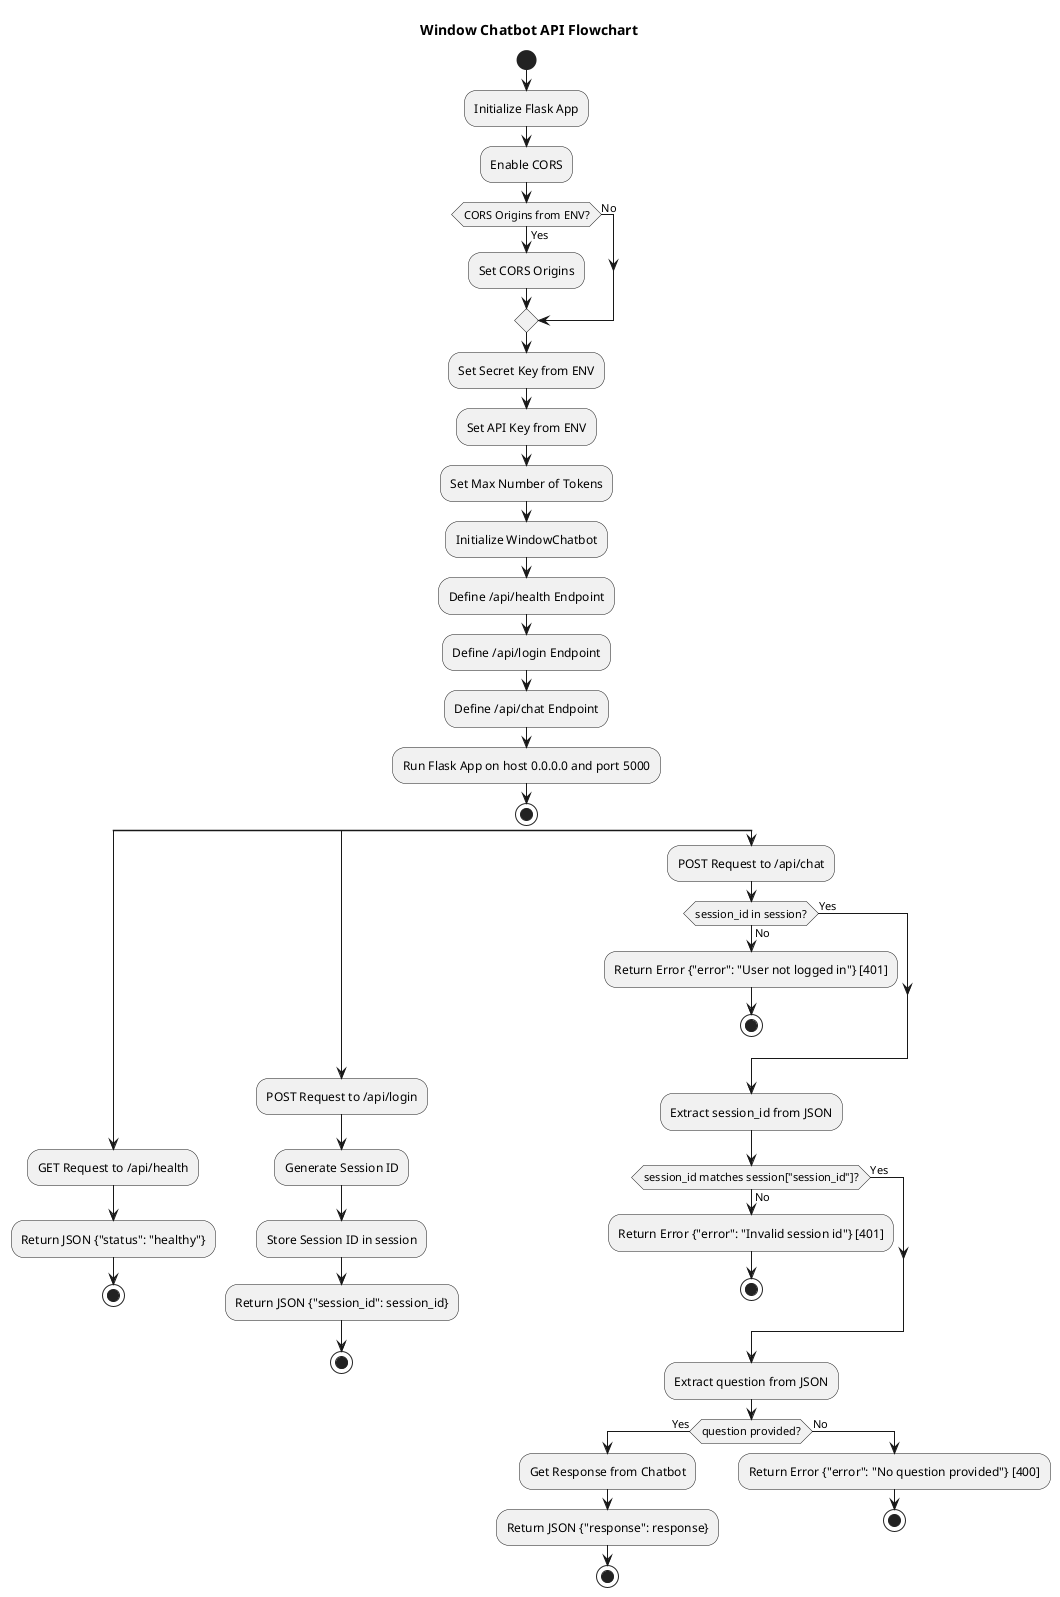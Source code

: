 @startuml
title Window Chatbot API Flowchart

start
  :Initialize Flask App;
  :Enable CORS;
if (CORS Origins from ENV?) then (Yes)
  :Set CORS Origins;
else (No)
endif
  :Set Secret Key from ENV;
  :Set API Key from ENV;
  :Set Max Number of Tokens;
  :Initialize WindowChatbot;
  :Define /api/health Endpoint;
  :Define /api/login Endpoint;
  :Define /api/chat Endpoint;
  :Run Flask App on host 0.0.0.0 and port 5000;
stop


split
  :GET Request to /api/health;
  :Return JSON {"status": "healthy"};
  stop
split again
  :POST Request to /api/login;
  :Generate Session ID;
  :Store Session ID in session;
  :Return JSON {"session_id": session_id};
  stop
split again
  :POST Request to /api/chat;
  if (session_id in session?) then (No)
    :Return Error {"error": "User not logged in"} [401];
    stop
  else (Yes)
  endif

  :Extract session_id from JSON;

  if (session_id matches session["session_id"]?) then (No)
    :Return Error {"error": "Invalid session id"} [401];
    stop
  else (Yes)
  endif

  :Extract question from JSON;
  if (question provided?) then (Yes)
    :Get Response from Chatbot;
    :Return JSON {"response": response};
    stop
  else (No)
    :Return Error {"error": "No question provided"} [400];
    stop
  endif
end split

@enduml

